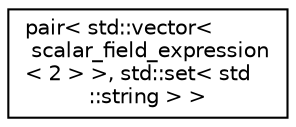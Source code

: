 digraph "Graphical Class Hierarchy"
{
 // LATEX_PDF_SIZE
  edge [fontname="Helvetica",fontsize="10",labelfontname="Helvetica",labelfontsize="10"];
  node [fontname="Helvetica",fontsize="10",shape=record];
  rankdir="LR";
  Node0 [label="pair\< std::vector\<\l scalar_field_expression\l\< 2 \> \>, std::set\< std\l::string \> \>",height=0.2,width=0.4,color="black", fillcolor="white", style="filled",URL="$classstd_1_1pair_3_01std_1_1vector_3_01scalar__field__expression_3_012_01_4_01_4_00_01std_1_1set_3_01std_1_1string_01_4_01_4.html",tooltip=" "];
}
